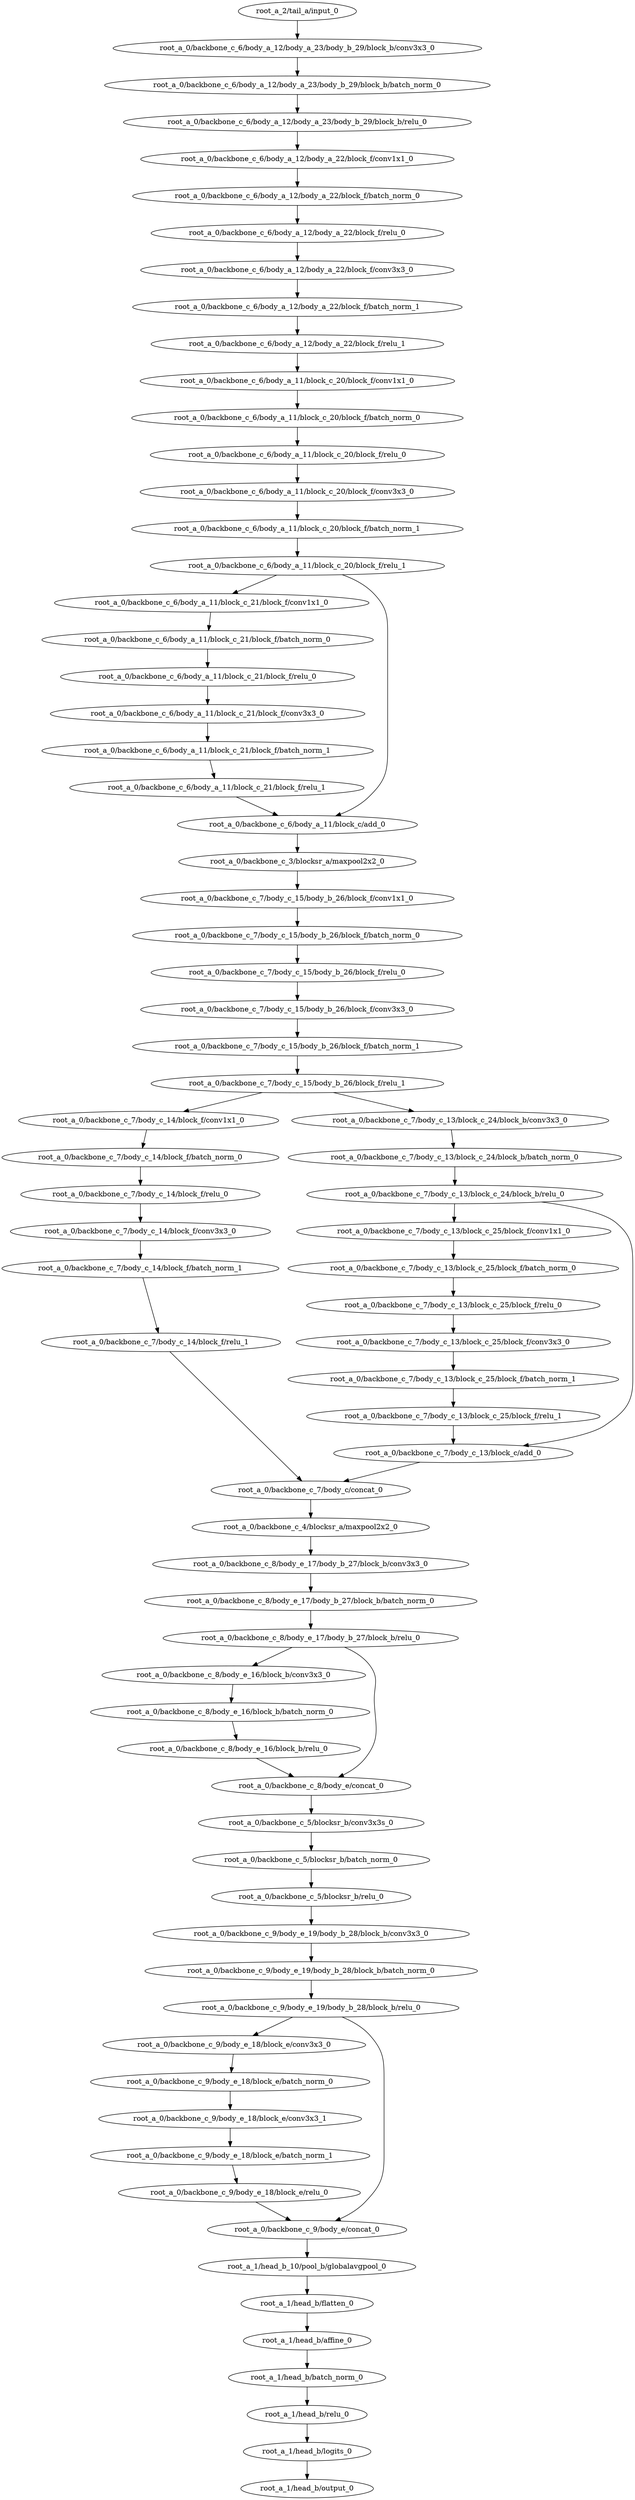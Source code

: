 digraph root_a {
	"root_a_2/tail_a/input_0"
	"root_a_0/backbone_c_6/body_a_12/body_a_23/body_b_29/block_b/conv3x3_0"
	"root_a_0/backbone_c_6/body_a_12/body_a_23/body_b_29/block_b/batch_norm_0"
	"root_a_0/backbone_c_6/body_a_12/body_a_23/body_b_29/block_b/relu_0"
	"root_a_0/backbone_c_6/body_a_12/body_a_22/block_f/conv1x1_0"
	"root_a_0/backbone_c_6/body_a_12/body_a_22/block_f/batch_norm_0"
	"root_a_0/backbone_c_6/body_a_12/body_a_22/block_f/relu_0"
	"root_a_0/backbone_c_6/body_a_12/body_a_22/block_f/conv3x3_0"
	"root_a_0/backbone_c_6/body_a_12/body_a_22/block_f/batch_norm_1"
	"root_a_0/backbone_c_6/body_a_12/body_a_22/block_f/relu_1"
	"root_a_0/backbone_c_6/body_a_11/block_c_20/block_f/conv1x1_0"
	"root_a_0/backbone_c_6/body_a_11/block_c_20/block_f/batch_norm_0"
	"root_a_0/backbone_c_6/body_a_11/block_c_20/block_f/relu_0"
	"root_a_0/backbone_c_6/body_a_11/block_c_20/block_f/conv3x3_0"
	"root_a_0/backbone_c_6/body_a_11/block_c_20/block_f/batch_norm_1"
	"root_a_0/backbone_c_6/body_a_11/block_c_20/block_f/relu_1"
	"root_a_0/backbone_c_6/body_a_11/block_c_21/block_f/conv1x1_0"
	"root_a_0/backbone_c_6/body_a_11/block_c_21/block_f/batch_norm_0"
	"root_a_0/backbone_c_6/body_a_11/block_c_21/block_f/relu_0"
	"root_a_0/backbone_c_6/body_a_11/block_c_21/block_f/conv3x3_0"
	"root_a_0/backbone_c_6/body_a_11/block_c_21/block_f/batch_norm_1"
	"root_a_0/backbone_c_6/body_a_11/block_c_21/block_f/relu_1"
	"root_a_0/backbone_c_6/body_a_11/block_c/add_0"
	"root_a_0/backbone_c_3/blocksr_a/maxpool2x2_0"
	"root_a_0/backbone_c_7/body_c_15/body_b_26/block_f/conv1x1_0"
	"root_a_0/backbone_c_7/body_c_15/body_b_26/block_f/batch_norm_0"
	"root_a_0/backbone_c_7/body_c_15/body_b_26/block_f/relu_0"
	"root_a_0/backbone_c_7/body_c_15/body_b_26/block_f/conv3x3_0"
	"root_a_0/backbone_c_7/body_c_15/body_b_26/block_f/batch_norm_1"
	"root_a_0/backbone_c_7/body_c_15/body_b_26/block_f/relu_1"
	"root_a_0/backbone_c_7/body_c_14/block_f/conv1x1_0"
	"root_a_0/backbone_c_7/body_c_14/block_f/batch_norm_0"
	"root_a_0/backbone_c_7/body_c_14/block_f/relu_0"
	"root_a_0/backbone_c_7/body_c_14/block_f/conv3x3_0"
	"root_a_0/backbone_c_7/body_c_14/block_f/batch_norm_1"
	"root_a_0/backbone_c_7/body_c_14/block_f/relu_1"
	"root_a_0/backbone_c_7/body_c_13/block_c_24/block_b/conv3x3_0"
	"root_a_0/backbone_c_7/body_c_13/block_c_24/block_b/batch_norm_0"
	"root_a_0/backbone_c_7/body_c_13/block_c_24/block_b/relu_0"
	"root_a_0/backbone_c_7/body_c_13/block_c_25/block_f/conv1x1_0"
	"root_a_0/backbone_c_7/body_c_13/block_c_25/block_f/batch_norm_0"
	"root_a_0/backbone_c_7/body_c_13/block_c_25/block_f/relu_0"
	"root_a_0/backbone_c_7/body_c_13/block_c_25/block_f/conv3x3_0"
	"root_a_0/backbone_c_7/body_c_13/block_c_25/block_f/batch_norm_1"
	"root_a_0/backbone_c_7/body_c_13/block_c_25/block_f/relu_1"
	"root_a_0/backbone_c_7/body_c_13/block_c/add_0"
	"root_a_0/backbone_c_7/body_c/concat_0"
	"root_a_0/backbone_c_4/blocksr_a/maxpool2x2_0"
	"root_a_0/backbone_c_8/body_e_17/body_b_27/block_b/conv3x3_0"
	"root_a_0/backbone_c_8/body_e_17/body_b_27/block_b/batch_norm_0"
	"root_a_0/backbone_c_8/body_e_17/body_b_27/block_b/relu_0"
	"root_a_0/backbone_c_8/body_e_16/block_b/conv3x3_0"
	"root_a_0/backbone_c_8/body_e_16/block_b/batch_norm_0"
	"root_a_0/backbone_c_8/body_e_16/block_b/relu_0"
	"root_a_0/backbone_c_8/body_e/concat_0"
	"root_a_0/backbone_c_5/blocksr_b/conv3x3s_0"
	"root_a_0/backbone_c_5/blocksr_b/batch_norm_0"
	"root_a_0/backbone_c_5/blocksr_b/relu_0"
	"root_a_0/backbone_c_9/body_e_19/body_b_28/block_b/conv3x3_0"
	"root_a_0/backbone_c_9/body_e_19/body_b_28/block_b/batch_norm_0"
	"root_a_0/backbone_c_9/body_e_19/body_b_28/block_b/relu_0"
	"root_a_0/backbone_c_9/body_e_18/block_e/conv3x3_0"
	"root_a_0/backbone_c_9/body_e_18/block_e/batch_norm_0"
	"root_a_0/backbone_c_9/body_e_18/block_e/conv3x3_1"
	"root_a_0/backbone_c_9/body_e_18/block_e/batch_norm_1"
	"root_a_0/backbone_c_9/body_e_18/block_e/relu_0"
	"root_a_0/backbone_c_9/body_e/concat_0"
	"root_a_1/head_b_10/pool_b/globalavgpool_0"
	"root_a_1/head_b/flatten_0"
	"root_a_1/head_b/affine_0"
	"root_a_1/head_b/batch_norm_0"
	"root_a_1/head_b/relu_0"
	"root_a_1/head_b/logits_0"
	"root_a_1/head_b/output_0"

	"root_a_2/tail_a/input_0" -> "root_a_0/backbone_c_6/body_a_12/body_a_23/body_b_29/block_b/conv3x3_0"
	"root_a_0/backbone_c_6/body_a_12/body_a_23/body_b_29/block_b/conv3x3_0" -> "root_a_0/backbone_c_6/body_a_12/body_a_23/body_b_29/block_b/batch_norm_0"
	"root_a_0/backbone_c_6/body_a_12/body_a_23/body_b_29/block_b/batch_norm_0" -> "root_a_0/backbone_c_6/body_a_12/body_a_23/body_b_29/block_b/relu_0"
	"root_a_0/backbone_c_6/body_a_12/body_a_23/body_b_29/block_b/relu_0" -> "root_a_0/backbone_c_6/body_a_12/body_a_22/block_f/conv1x1_0"
	"root_a_0/backbone_c_6/body_a_12/body_a_22/block_f/conv1x1_0" -> "root_a_0/backbone_c_6/body_a_12/body_a_22/block_f/batch_norm_0"
	"root_a_0/backbone_c_6/body_a_12/body_a_22/block_f/batch_norm_0" -> "root_a_0/backbone_c_6/body_a_12/body_a_22/block_f/relu_0"
	"root_a_0/backbone_c_6/body_a_12/body_a_22/block_f/relu_0" -> "root_a_0/backbone_c_6/body_a_12/body_a_22/block_f/conv3x3_0"
	"root_a_0/backbone_c_6/body_a_12/body_a_22/block_f/conv3x3_0" -> "root_a_0/backbone_c_6/body_a_12/body_a_22/block_f/batch_norm_1"
	"root_a_0/backbone_c_6/body_a_12/body_a_22/block_f/batch_norm_1" -> "root_a_0/backbone_c_6/body_a_12/body_a_22/block_f/relu_1"
	"root_a_0/backbone_c_6/body_a_12/body_a_22/block_f/relu_1" -> "root_a_0/backbone_c_6/body_a_11/block_c_20/block_f/conv1x1_0"
	"root_a_0/backbone_c_6/body_a_11/block_c_20/block_f/conv1x1_0" -> "root_a_0/backbone_c_6/body_a_11/block_c_20/block_f/batch_norm_0"
	"root_a_0/backbone_c_6/body_a_11/block_c_20/block_f/batch_norm_0" -> "root_a_0/backbone_c_6/body_a_11/block_c_20/block_f/relu_0"
	"root_a_0/backbone_c_6/body_a_11/block_c_20/block_f/relu_0" -> "root_a_0/backbone_c_6/body_a_11/block_c_20/block_f/conv3x3_0"
	"root_a_0/backbone_c_6/body_a_11/block_c_20/block_f/conv3x3_0" -> "root_a_0/backbone_c_6/body_a_11/block_c_20/block_f/batch_norm_1"
	"root_a_0/backbone_c_6/body_a_11/block_c_20/block_f/batch_norm_1" -> "root_a_0/backbone_c_6/body_a_11/block_c_20/block_f/relu_1"
	"root_a_0/backbone_c_6/body_a_11/block_c_20/block_f/relu_1" -> "root_a_0/backbone_c_6/body_a_11/block_c_21/block_f/conv1x1_0"
	"root_a_0/backbone_c_6/body_a_11/block_c_21/block_f/conv1x1_0" -> "root_a_0/backbone_c_6/body_a_11/block_c_21/block_f/batch_norm_0"
	"root_a_0/backbone_c_6/body_a_11/block_c_21/block_f/batch_norm_0" -> "root_a_0/backbone_c_6/body_a_11/block_c_21/block_f/relu_0"
	"root_a_0/backbone_c_6/body_a_11/block_c_21/block_f/relu_0" -> "root_a_0/backbone_c_6/body_a_11/block_c_21/block_f/conv3x3_0"
	"root_a_0/backbone_c_6/body_a_11/block_c_21/block_f/conv3x3_0" -> "root_a_0/backbone_c_6/body_a_11/block_c_21/block_f/batch_norm_1"
	"root_a_0/backbone_c_6/body_a_11/block_c_21/block_f/batch_norm_1" -> "root_a_0/backbone_c_6/body_a_11/block_c_21/block_f/relu_1"
	"root_a_0/backbone_c_6/body_a_11/block_c_21/block_f/relu_1" -> "root_a_0/backbone_c_6/body_a_11/block_c/add_0"
	"root_a_0/backbone_c_6/body_a_11/block_c_20/block_f/relu_1" -> "root_a_0/backbone_c_6/body_a_11/block_c/add_0"
	"root_a_0/backbone_c_6/body_a_11/block_c/add_0" -> "root_a_0/backbone_c_3/blocksr_a/maxpool2x2_0"
	"root_a_0/backbone_c_3/blocksr_a/maxpool2x2_0" -> "root_a_0/backbone_c_7/body_c_15/body_b_26/block_f/conv1x1_0"
	"root_a_0/backbone_c_7/body_c_15/body_b_26/block_f/conv1x1_0" -> "root_a_0/backbone_c_7/body_c_15/body_b_26/block_f/batch_norm_0"
	"root_a_0/backbone_c_7/body_c_15/body_b_26/block_f/batch_norm_0" -> "root_a_0/backbone_c_7/body_c_15/body_b_26/block_f/relu_0"
	"root_a_0/backbone_c_7/body_c_15/body_b_26/block_f/relu_0" -> "root_a_0/backbone_c_7/body_c_15/body_b_26/block_f/conv3x3_0"
	"root_a_0/backbone_c_7/body_c_15/body_b_26/block_f/conv3x3_0" -> "root_a_0/backbone_c_7/body_c_15/body_b_26/block_f/batch_norm_1"
	"root_a_0/backbone_c_7/body_c_15/body_b_26/block_f/batch_norm_1" -> "root_a_0/backbone_c_7/body_c_15/body_b_26/block_f/relu_1"
	"root_a_0/backbone_c_7/body_c_15/body_b_26/block_f/relu_1" -> "root_a_0/backbone_c_7/body_c_14/block_f/conv1x1_0"
	"root_a_0/backbone_c_7/body_c_14/block_f/conv1x1_0" -> "root_a_0/backbone_c_7/body_c_14/block_f/batch_norm_0"
	"root_a_0/backbone_c_7/body_c_14/block_f/batch_norm_0" -> "root_a_0/backbone_c_7/body_c_14/block_f/relu_0"
	"root_a_0/backbone_c_7/body_c_14/block_f/relu_0" -> "root_a_0/backbone_c_7/body_c_14/block_f/conv3x3_0"
	"root_a_0/backbone_c_7/body_c_14/block_f/conv3x3_0" -> "root_a_0/backbone_c_7/body_c_14/block_f/batch_norm_1"
	"root_a_0/backbone_c_7/body_c_14/block_f/batch_norm_1" -> "root_a_0/backbone_c_7/body_c_14/block_f/relu_1"
	"root_a_0/backbone_c_7/body_c_15/body_b_26/block_f/relu_1" -> "root_a_0/backbone_c_7/body_c_13/block_c_24/block_b/conv3x3_0"
	"root_a_0/backbone_c_7/body_c_13/block_c_24/block_b/conv3x3_0" -> "root_a_0/backbone_c_7/body_c_13/block_c_24/block_b/batch_norm_0"
	"root_a_0/backbone_c_7/body_c_13/block_c_24/block_b/batch_norm_0" -> "root_a_0/backbone_c_7/body_c_13/block_c_24/block_b/relu_0"
	"root_a_0/backbone_c_7/body_c_13/block_c_24/block_b/relu_0" -> "root_a_0/backbone_c_7/body_c_13/block_c_25/block_f/conv1x1_0"
	"root_a_0/backbone_c_7/body_c_13/block_c_25/block_f/conv1x1_0" -> "root_a_0/backbone_c_7/body_c_13/block_c_25/block_f/batch_norm_0"
	"root_a_0/backbone_c_7/body_c_13/block_c_25/block_f/batch_norm_0" -> "root_a_0/backbone_c_7/body_c_13/block_c_25/block_f/relu_0"
	"root_a_0/backbone_c_7/body_c_13/block_c_25/block_f/relu_0" -> "root_a_0/backbone_c_7/body_c_13/block_c_25/block_f/conv3x3_0"
	"root_a_0/backbone_c_7/body_c_13/block_c_25/block_f/conv3x3_0" -> "root_a_0/backbone_c_7/body_c_13/block_c_25/block_f/batch_norm_1"
	"root_a_0/backbone_c_7/body_c_13/block_c_25/block_f/batch_norm_1" -> "root_a_0/backbone_c_7/body_c_13/block_c_25/block_f/relu_1"
	"root_a_0/backbone_c_7/body_c_13/block_c_25/block_f/relu_1" -> "root_a_0/backbone_c_7/body_c_13/block_c/add_0"
	"root_a_0/backbone_c_7/body_c_13/block_c_24/block_b/relu_0" -> "root_a_0/backbone_c_7/body_c_13/block_c/add_0"
	"root_a_0/backbone_c_7/body_c_14/block_f/relu_1" -> "root_a_0/backbone_c_7/body_c/concat_0"
	"root_a_0/backbone_c_7/body_c_13/block_c/add_0" -> "root_a_0/backbone_c_7/body_c/concat_0"
	"root_a_0/backbone_c_7/body_c/concat_0" -> "root_a_0/backbone_c_4/blocksr_a/maxpool2x2_0"
	"root_a_0/backbone_c_4/blocksr_a/maxpool2x2_0" -> "root_a_0/backbone_c_8/body_e_17/body_b_27/block_b/conv3x3_0"
	"root_a_0/backbone_c_8/body_e_17/body_b_27/block_b/conv3x3_0" -> "root_a_0/backbone_c_8/body_e_17/body_b_27/block_b/batch_norm_0"
	"root_a_0/backbone_c_8/body_e_17/body_b_27/block_b/batch_norm_0" -> "root_a_0/backbone_c_8/body_e_17/body_b_27/block_b/relu_0"
	"root_a_0/backbone_c_8/body_e_17/body_b_27/block_b/relu_0" -> "root_a_0/backbone_c_8/body_e_16/block_b/conv3x3_0"
	"root_a_0/backbone_c_8/body_e_16/block_b/conv3x3_0" -> "root_a_0/backbone_c_8/body_e_16/block_b/batch_norm_0"
	"root_a_0/backbone_c_8/body_e_16/block_b/batch_norm_0" -> "root_a_0/backbone_c_8/body_e_16/block_b/relu_0"
	"root_a_0/backbone_c_8/body_e_16/block_b/relu_0" -> "root_a_0/backbone_c_8/body_e/concat_0"
	"root_a_0/backbone_c_8/body_e_17/body_b_27/block_b/relu_0" -> "root_a_0/backbone_c_8/body_e/concat_0"
	"root_a_0/backbone_c_8/body_e/concat_0" -> "root_a_0/backbone_c_5/blocksr_b/conv3x3s_0"
	"root_a_0/backbone_c_5/blocksr_b/conv3x3s_0" -> "root_a_0/backbone_c_5/blocksr_b/batch_norm_0"
	"root_a_0/backbone_c_5/blocksr_b/batch_norm_0" -> "root_a_0/backbone_c_5/blocksr_b/relu_0"
	"root_a_0/backbone_c_5/blocksr_b/relu_0" -> "root_a_0/backbone_c_9/body_e_19/body_b_28/block_b/conv3x3_0"
	"root_a_0/backbone_c_9/body_e_19/body_b_28/block_b/conv3x3_0" -> "root_a_0/backbone_c_9/body_e_19/body_b_28/block_b/batch_norm_0"
	"root_a_0/backbone_c_9/body_e_19/body_b_28/block_b/batch_norm_0" -> "root_a_0/backbone_c_9/body_e_19/body_b_28/block_b/relu_0"
	"root_a_0/backbone_c_9/body_e_19/body_b_28/block_b/relu_0" -> "root_a_0/backbone_c_9/body_e_18/block_e/conv3x3_0"
	"root_a_0/backbone_c_9/body_e_18/block_e/conv3x3_0" -> "root_a_0/backbone_c_9/body_e_18/block_e/batch_norm_0"
	"root_a_0/backbone_c_9/body_e_18/block_e/batch_norm_0" -> "root_a_0/backbone_c_9/body_e_18/block_e/conv3x3_1"
	"root_a_0/backbone_c_9/body_e_18/block_e/conv3x3_1" -> "root_a_0/backbone_c_9/body_e_18/block_e/batch_norm_1"
	"root_a_0/backbone_c_9/body_e_18/block_e/batch_norm_1" -> "root_a_0/backbone_c_9/body_e_18/block_e/relu_0"
	"root_a_0/backbone_c_9/body_e_18/block_e/relu_0" -> "root_a_0/backbone_c_9/body_e/concat_0"
	"root_a_0/backbone_c_9/body_e_19/body_b_28/block_b/relu_0" -> "root_a_0/backbone_c_9/body_e/concat_0"
	"root_a_0/backbone_c_9/body_e/concat_0" -> "root_a_1/head_b_10/pool_b/globalavgpool_0"
	"root_a_1/head_b_10/pool_b/globalavgpool_0" -> "root_a_1/head_b/flatten_0"
	"root_a_1/head_b/flatten_0" -> "root_a_1/head_b/affine_0"
	"root_a_1/head_b/affine_0" -> "root_a_1/head_b/batch_norm_0"
	"root_a_1/head_b/batch_norm_0" -> "root_a_1/head_b/relu_0"
	"root_a_1/head_b/relu_0" -> "root_a_1/head_b/logits_0"
	"root_a_1/head_b/logits_0" -> "root_a_1/head_b/output_0"

}